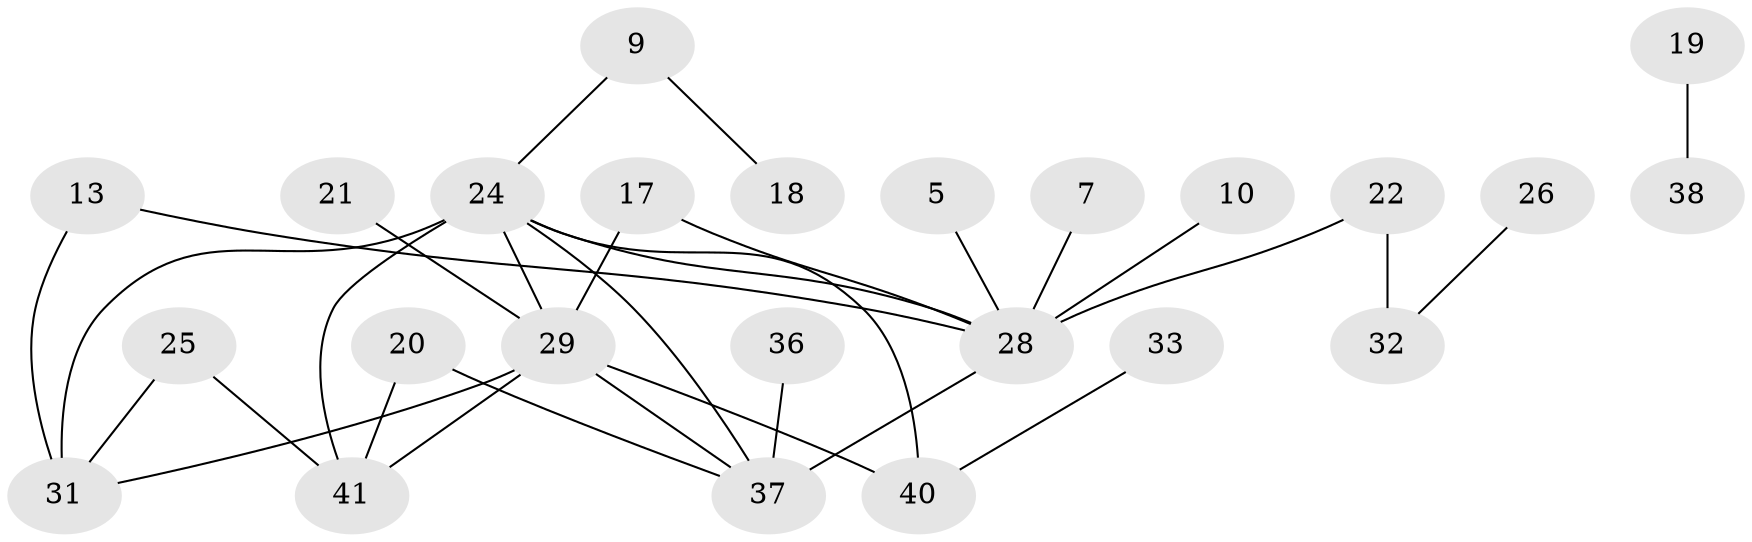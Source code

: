 // original degree distribution, {1: 0.3125, 0: 0.1625, 3: 0.2125, 2: 0.2, 5: 0.05, 4: 0.05, 6: 0.0125}
// Generated by graph-tools (version 1.1) at 2025/25/03/09/25 03:25:24]
// undirected, 24 vertices, 31 edges
graph export_dot {
graph [start="1"]
  node [color=gray90,style=filled];
  5;
  7;
  9;
  10;
  13;
  17;
  18;
  19;
  20;
  21;
  22;
  24;
  25;
  26;
  28;
  29;
  31;
  32;
  33;
  36;
  37;
  38;
  40;
  41;
  5 -- 28 [weight=1.0];
  7 -- 28 [weight=1.0];
  9 -- 18 [weight=1.0];
  9 -- 24 [weight=1.0];
  10 -- 28 [weight=1.0];
  13 -- 28 [weight=1.0];
  13 -- 31 [weight=1.0];
  17 -- 28 [weight=1.0];
  17 -- 29 [weight=1.0];
  19 -- 38 [weight=1.0];
  20 -- 37 [weight=1.0];
  20 -- 41 [weight=1.0];
  21 -- 29 [weight=1.0];
  22 -- 28 [weight=1.0];
  22 -- 32 [weight=2.0];
  24 -- 28 [weight=1.0];
  24 -- 29 [weight=1.0];
  24 -- 31 [weight=2.0];
  24 -- 37 [weight=1.0];
  24 -- 40 [weight=1.0];
  24 -- 41 [weight=1.0];
  25 -- 31 [weight=1.0];
  25 -- 41 [weight=1.0];
  26 -- 32 [weight=1.0];
  28 -- 37 [weight=3.0];
  29 -- 31 [weight=1.0];
  29 -- 37 [weight=1.0];
  29 -- 40 [weight=1.0];
  29 -- 41 [weight=1.0];
  33 -- 40 [weight=1.0];
  36 -- 37 [weight=1.0];
}

